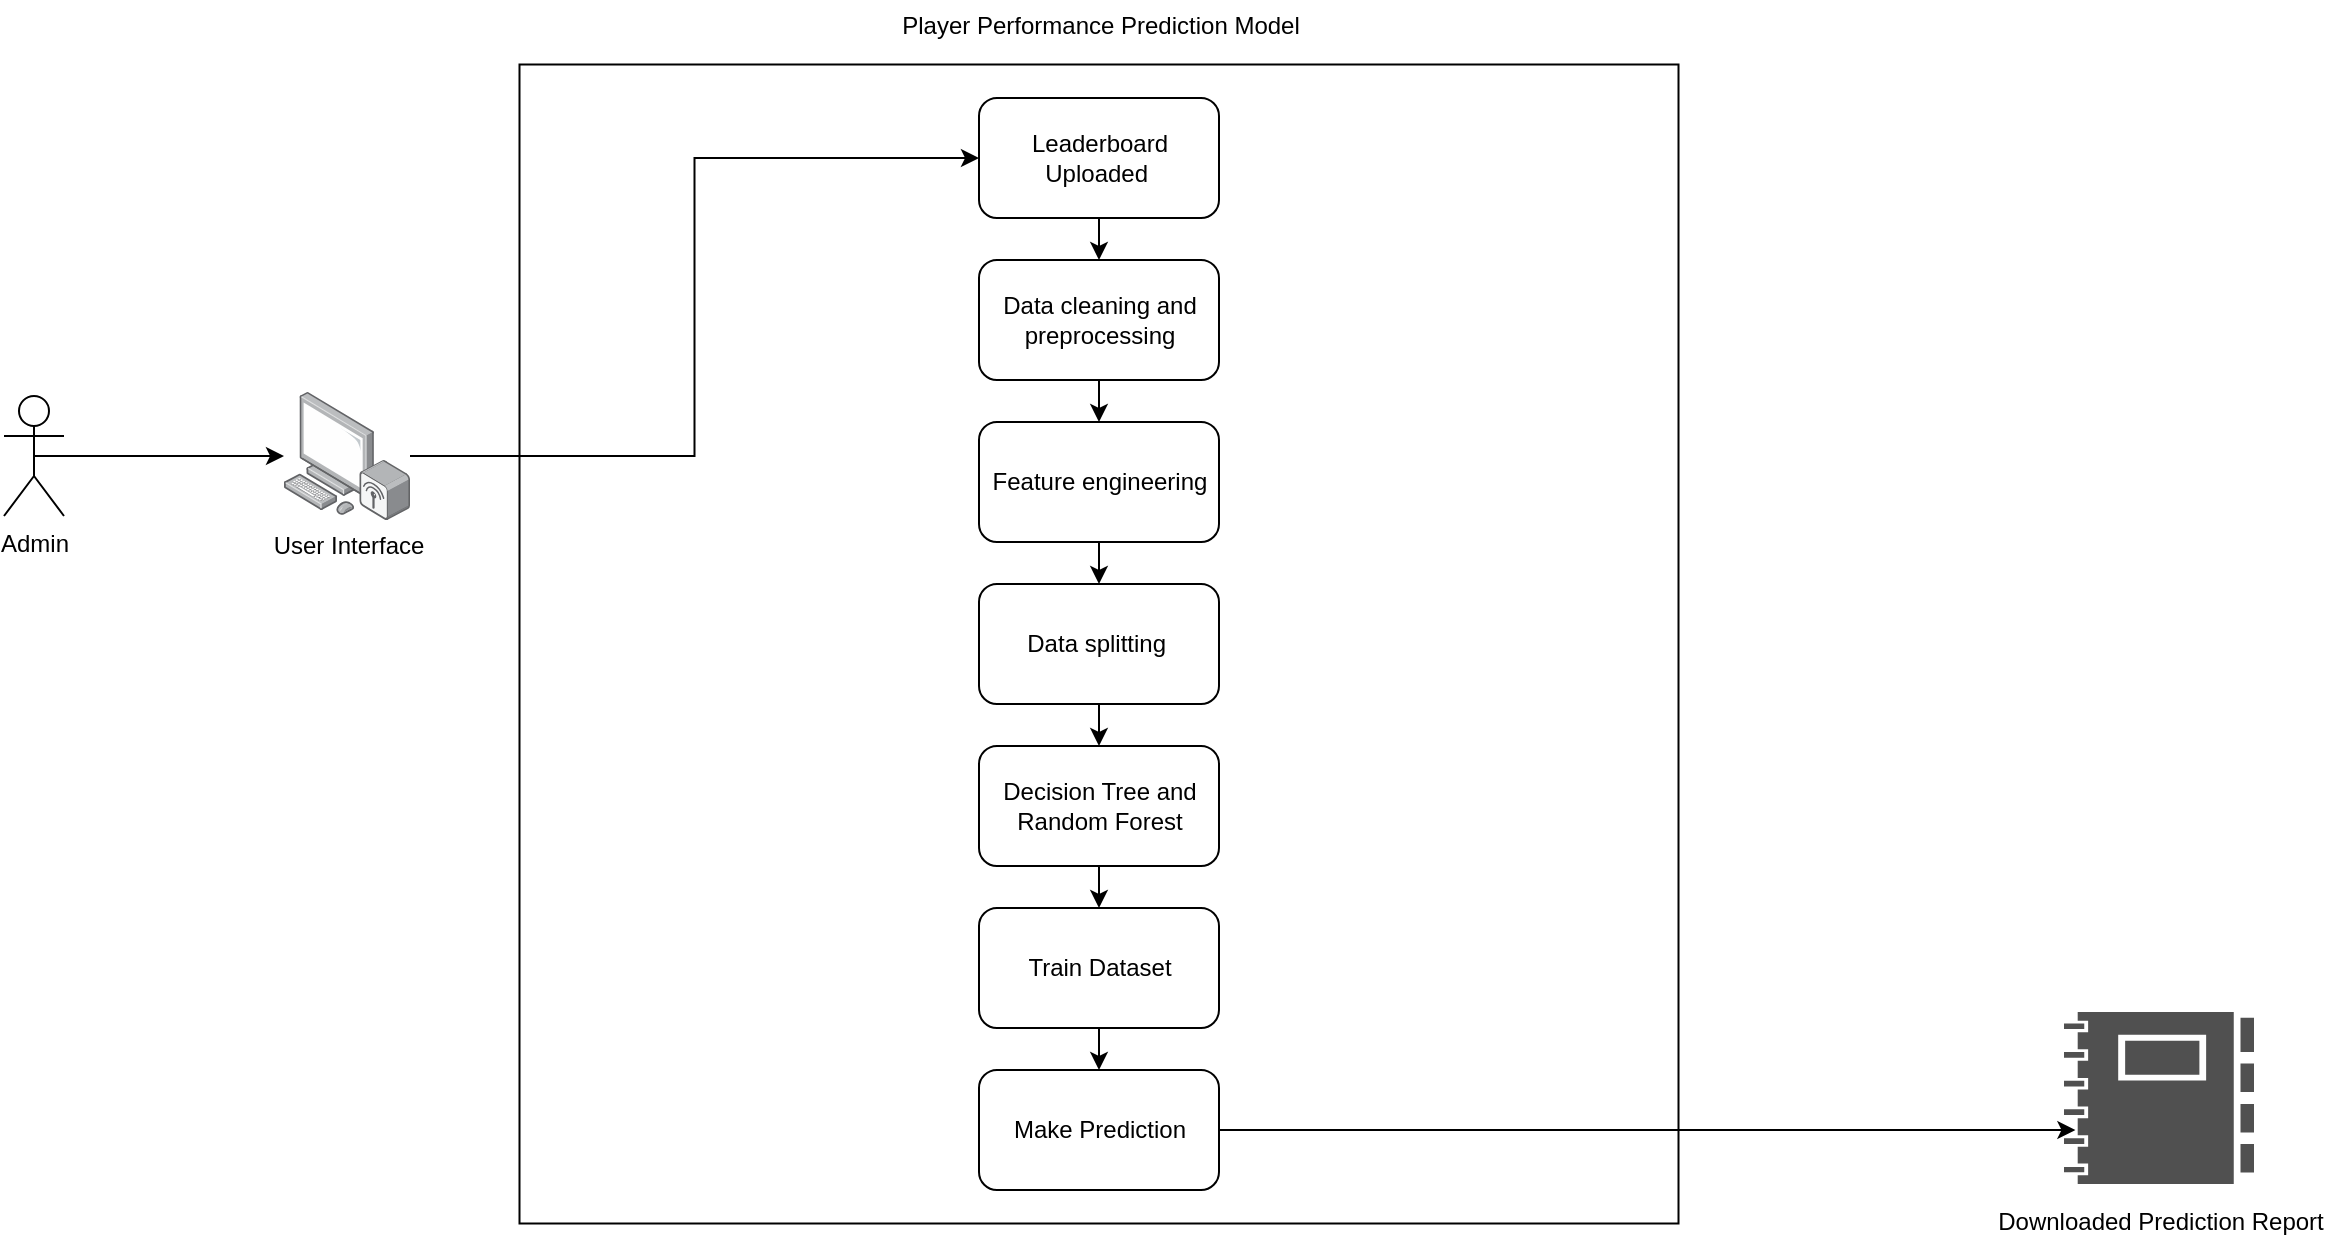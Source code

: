 <mxfile version="21.7.2" type="device">
  <diagram name="Page-1" id="9085YLEbbxznDRjFwO0R">
    <mxGraphModel dx="979" dy="1230" grid="0" gridSize="10" guides="1" tooltips="1" connect="1" arrows="1" fold="1" page="0" pageScale="1" pageWidth="850" pageHeight="1100" math="0" shadow="0">
      <root>
        <mxCell id="0" />
        <mxCell id="1" parent="0" />
        <mxCell id="T18Gto6am46O8-BxDyT2-3" style="edgeStyle=orthogonalEdgeStyle;rounded=0;orthogonalLoop=1;jettySize=auto;html=1;exitX=0.5;exitY=0.5;exitDx=0;exitDy=0;exitPerimeter=0;" edge="1" parent="1" source="T18Gto6am46O8-BxDyT2-1" target="T18Gto6am46O8-BxDyT2-2">
          <mxGeometry relative="1" as="geometry" />
        </mxCell>
        <mxCell id="T18Gto6am46O8-BxDyT2-1" value="Admin" style="shape=umlActor;verticalLabelPosition=bottom;verticalAlign=top;html=1;outlineConnect=0;" vertex="1" parent="1">
          <mxGeometry x="243" y="-306" width="30" height="60" as="geometry" />
        </mxCell>
        <mxCell id="T18Gto6am46O8-BxDyT2-2" value="" style="image;points=[];aspect=fixed;html=1;align=center;shadow=0;dashed=0;image=img/lib/allied_telesis/computer_and_terminals/Personal_Computer_Wireless.svg;" vertex="1" parent="1">
          <mxGeometry x="383" y="-308.1" width="63" height="64.2" as="geometry" />
        </mxCell>
        <mxCell id="T18Gto6am46O8-BxDyT2-5" value="Player Performance Prediction Model" style="text;html=1;align=center;verticalAlign=middle;resizable=0;points=[];autosize=1;strokeColor=none;fillColor=none;" vertex="1" parent="1">
          <mxGeometry x="682" y="-504" width="217" height="26" as="geometry" />
        </mxCell>
        <mxCell id="T18Gto6am46O8-BxDyT2-4" value="" style="whiteSpace=wrap;html=1;aspect=fixed;" vertex="1" parent="1">
          <mxGeometry x="500.75" y="-471.75" width="579.5" height="579.5" as="geometry" />
        </mxCell>
        <mxCell id="T18Gto6am46O8-BxDyT2-8" value="" style="edgeStyle=orthogonalEdgeStyle;rounded=0;orthogonalLoop=1;jettySize=auto;html=1;" edge="1" parent="1" source="T18Gto6am46O8-BxDyT2-6" target="T18Gto6am46O8-BxDyT2-7">
          <mxGeometry relative="1" as="geometry" />
        </mxCell>
        <mxCell id="T18Gto6am46O8-BxDyT2-6" value="Leaderboard Uploaded&amp;nbsp;" style="rounded=1;whiteSpace=wrap;html=1;" vertex="1" parent="1">
          <mxGeometry x="730.5" y="-455" width="120" height="60" as="geometry" />
        </mxCell>
        <mxCell id="T18Gto6am46O8-BxDyT2-10" value="" style="edgeStyle=orthogonalEdgeStyle;rounded=0;orthogonalLoop=1;jettySize=auto;html=1;" edge="1" parent="1" source="T18Gto6am46O8-BxDyT2-7" target="T18Gto6am46O8-BxDyT2-9">
          <mxGeometry relative="1" as="geometry" />
        </mxCell>
        <mxCell id="T18Gto6am46O8-BxDyT2-7" value="Data cleaning and preprocessing" style="rounded=1;whiteSpace=wrap;html=1;" vertex="1" parent="1">
          <mxGeometry x="730.5" y="-374" width="120" height="60" as="geometry" />
        </mxCell>
        <mxCell id="T18Gto6am46O8-BxDyT2-12" value="" style="edgeStyle=orthogonalEdgeStyle;rounded=0;orthogonalLoop=1;jettySize=auto;html=1;" edge="1" parent="1" source="T18Gto6am46O8-BxDyT2-9" target="T18Gto6am46O8-BxDyT2-11">
          <mxGeometry relative="1" as="geometry" />
        </mxCell>
        <mxCell id="T18Gto6am46O8-BxDyT2-9" value="Feature engineering" style="rounded=1;whiteSpace=wrap;html=1;" vertex="1" parent="1">
          <mxGeometry x="730.5" y="-293" width="120" height="60" as="geometry" />
        </mxCell>
        <mxCell id="T18Gto6am46O8-BxDyT2-15" value="" style="edgeStyle=orthogonalEdgeStyle;rounded=0;orthogonalLoop=1;jettySize=auto;html=1;" edge="1" parent="1" source="T18Gto6am46O8-BxDyT2-11" target="T18Gto6am46O8-BxDyT2-14">
          <mxGeometry relative="1" as="geometry" />
        </mxCell>
        <mxCell id="T18Gto6am46O8-BxDyT2-11" value="Data splitting&amp;nbsp;" style="rounded=1;whiteSpace=wrap;html=1;" vertex="1" parent="1">
          <mxGeometry x="730.5" y="-212" width="120" height="60" as="geometry" />
        </mxCell>
        <mxCell id="T18Gto6am46O8-BxDyT2-13" value="User Interface" style="text;html=1;align=center;verticalAlign=middle;resizable=0;points=[];autosize=1;strokeColor=none;fillColor=none;" vertex="1" parent="1">
          <mxGeometry x="368" y="-243.9" width="93" height="26" as="geometry" />
        </mxCell>
        <mxCell id="T18Gto6am46O8-BxDyT2-17" value="" style="edgeStyle=orthogonalEdgeStyle;rounded=0;orthogonalLoop=1;jettySize=auto;html=1;" edge="1" parent="1" source="T18Gto6am46O8-BxDyT2-14" target="T18Gto6am46O8-BxDyT2-16">
          <mxGeometry relative="1" as="geometry" />
        </mxCell>
        <mxCell id="T18Gto6am46O8-BxDyT2-14" value="Decision Tree and Random Forest" style="rounded=1;whiteSpace=wrap;html=1;" vertex="1" parent="1">
          <mxGeometry x="730.5" y="-131" width="120" height="60" as="geometry" />
        </mxCell>
        <mxCell id="T18Gto6am46O8-BxDyT2-19" value="" style="edgeStyle=orthogonalEdgeStyle;rounded=0;orthogonalLoop=1;jettySize=auto;html=1;" edge="1" parent="1" source="T18Gto6am46O8-BxDyT2-16" target="T18Gto6am46O8-BxDyT2-18">
          <mxGeometry relative="1" as="geometry" />
        </mxCell>
        <mxCell id="T18Gto6am46O8-BxDyT2-16" value="Train Dataset" style="rounded=1;whiteSpace=wrap;html=1;" vertex="1" parent="1">
          <mxGeometry x="730.5" y="-50" width="120" height="60" as="geometry" />
        </mxCell>
        <mxCell id="T18Gto6am46O8-BxDyT2-22" style="edgeStyle=orthogonalEdgeStyle;rounded=0;orthogonalLoop=1;jettySize=auto;html=1;exitX=1;exitY=0.5;exitDx=0;exitDy=0;entryX=0.06;entryY=0.686;entryDx=0;entryDy=0;entryPerimeter=0;" edge="1" parent="1" source="T18Gto6am46O8-BxDyT2-18" target="T18Gto6am46O8-BxDyT2-20">
          <mxGeometry relative="1" as="geometry" />
        </mxCell>
        <mxCell id="T18Gto6am46O8-BxDyT2-18" value="Make Prediction" style="rounded=1;whiteSpace=wrap;html=1;" vertex="1" parent="1">
          <mxGeometry x="730.5" y="31" width="120" height="60" as="geometry" />
        </mxCell>
        <mxCell id="T18Gto6am46O8-BxDyT2-20" value="" style="sketch=0;pointerEvents=1;shadow=0;dashed=0;html=1;strokeColor=none;labelPosition=center;verticalLabelPosition=bottom;verticalAlign=top;align=center;fillColor=#505050;shape=mxgraph.mscae.intune.reports" vertex="1" parent="1">
          <mxGeometry x="1273" y="2" width="95" height="86" as="geometry" />
        </mxCell>
        <mxCell id="T18Gto6am46O8-BxDyT2-21" value="Downloaded Prediction Report" style="text;html=1;align=center;verticalAlign=middle;resizable=0;points=[];autosize=1;strokeColor=none;fillColor=none;" vertex="1" parent="1">
          <mxGeometry x="1230" y="94" width="181" height="26" as="geometry" />
        </mxCell>
        <mxCell id="T18Gto6am46O8-BxDyT2-23" style="edgeStyle=orthogonalEdgeStyle;rounded=0;orthogonalLoop=1;jettySize=auto;html=1;entryX=0;entryY=0.5;entryDx=0;entryDy=0;" edge="1" parent="1" source="T18Gto6am46O8-BxDyT2-2" target="T18Gto6am46O8-BxDyT2-6">
          <mxGeometry relative="1" as="geometry" />
        </mxCell>
      </root>
    </mxGraphModel>
  </diagram>
</mxfile>

